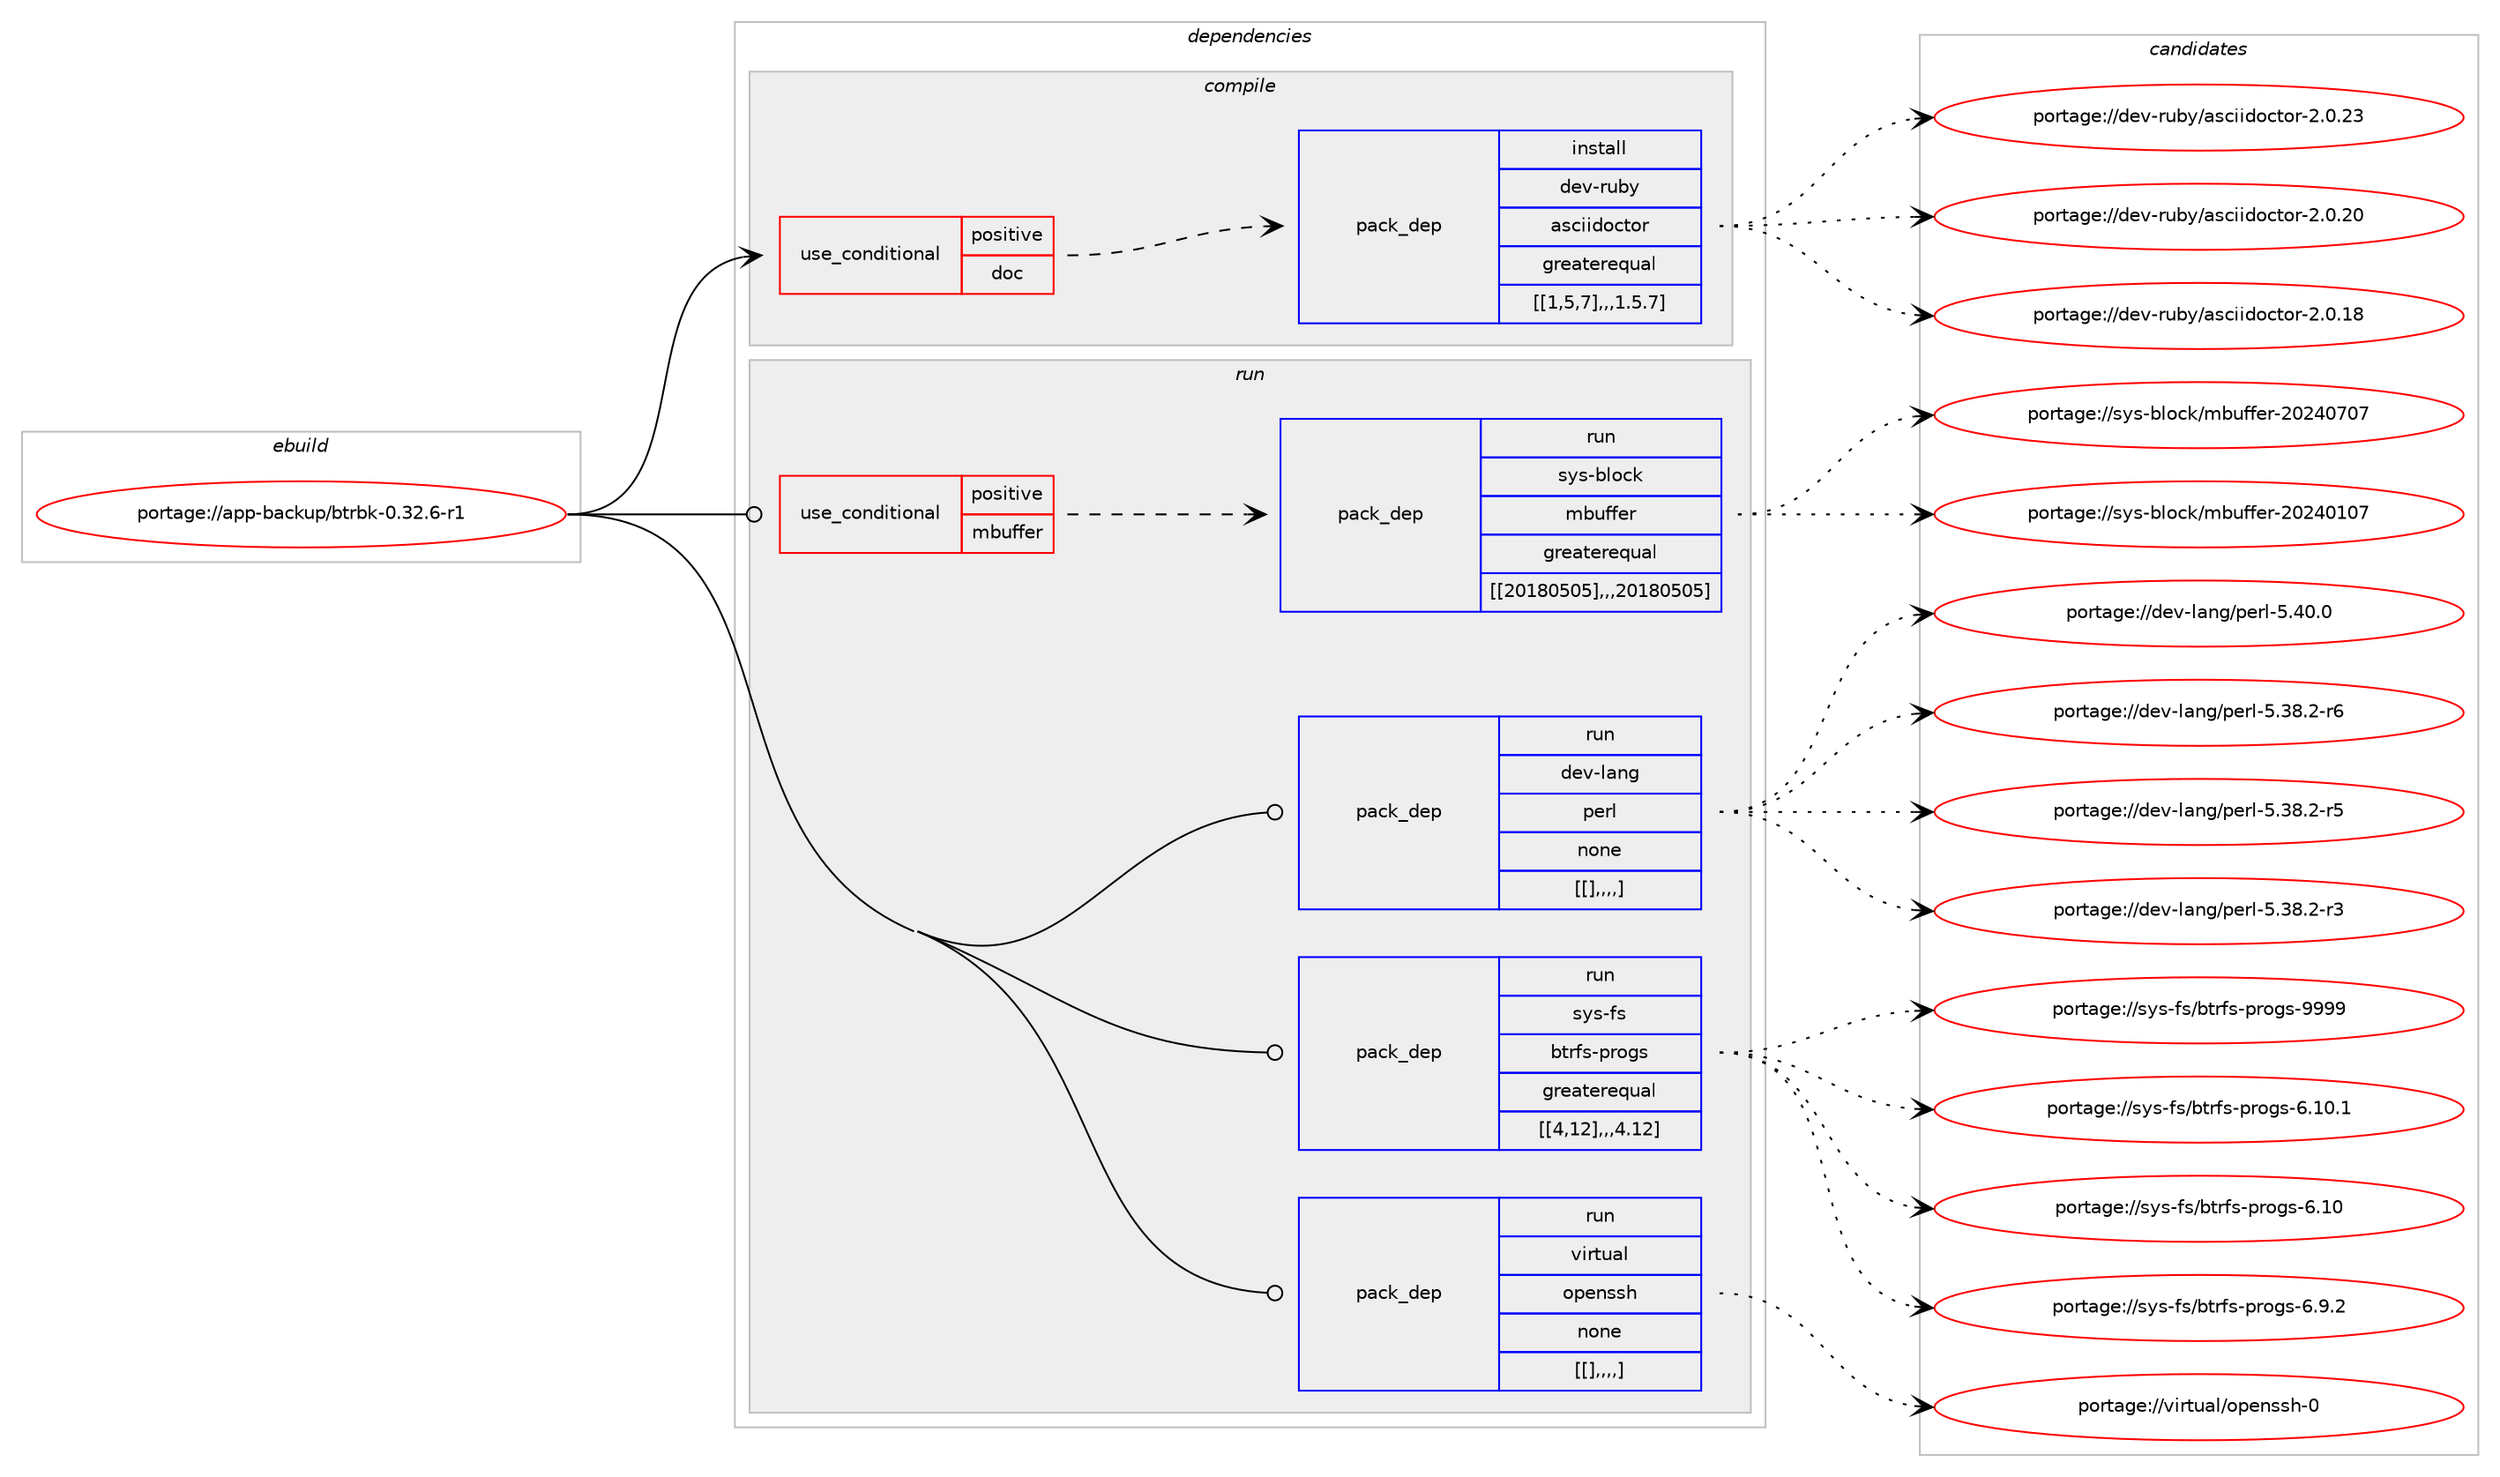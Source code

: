 digraph prolog {

# *************
# Graph options
# *************

newrank=true;
concentrate=true;
compound=true;
graph [rankdir=LR,fontname=Helvetica,fontsize=10,ranksep=1.5];#, ranksep=2.5, nodesep=0.2];
edge  [arrowhead=vee];
node  [fontname=Helvetica,fontsize=10];

# **********
# The ebuild
# **********

subgraph cluster_leftcol {
color=gray;
label=<<i>ebuild</i>>;
id [label="portage://app-backup/btrbk-0.32.6-r1", color=red, width=4, href="../app-backup/btrbk-0.32.6-r1.svg"];
}

# ****************
# The dependencies
# ****************

subgraph cluster_midcol {
color=gray;
label=<<i>dependencies</i>>;
subgraph cluster_compile {
fillcolor="#eeeeee";
style=filled;
label=<<i>compile</i>>;
subgraph cond2846 {
dependency9888 [label=<<TABLE BORDER="0" CELLBORDER="1" CELLSPACING="0" CELLPADDING="4"><TR><TD ROWSPAN="3" CELLPADDING="10">use_conditional</TD></TR><TR><TD>positive</TD></TR><TR><TD>doc</TD></TR></TABLE>>, shape=none, color=red];
subgraph pack6997 {
dependency9889 [label=<<TABLE BORDER="0" CELLBORDER="1" CELLSPACING="0" CELLPADDING="4" WIDTH="220"><TR><TD ROWSPAN="6" CELLPADDING="30">pack_dep</TD></TR><TR><TD WIDTH="110">install</TD></TR><TR><TD>dev-ruby</TD></TR><TR><TD>asciidoctor</TD></TR><TR><TD>greaterequal</TD></TR><TR><TD>[[1,5,7],,,1.5.7]</TD></TR></TABLE>>, shape=none, color=blue];
}
dependency9888:e -> dependency9889:w [weight=20,style="dashed",arrowhead="vee"];
}
id:e -> dependency9888:w [weight=20,style="solid",arrowhead="vee"];
}
subgraph cluster_compileandrun {
fillcolor="#eeeeee";
style=filled;
label=<<i>compile and run</i>>;
}
subgraph cluster_run {
fillcolor="#eeeeee";
style=filled;
label=<<i>run</i>>;
subgraph cond2847 {
dependency9890 [label=<<TABLE BORDER="0" CELLBORDER="1" CELLSPACING="0" CELLPADDING="4"><TR><TD ROWSPAN="3" CELLPADDING="10">use_conditional</TD></TR><TR><TD>positive</TD></TR><TR><TD>mbuffer</TD></TR></TABLE>>, shape=none, color=red];
subgraph pack6998 {
dependency9891 [label=<<TABLE BORDER="0" CELLBORDER="1" CELLSPACING="0" CELLPADDING="4" WIDTH="220"><TR><TD ROWSPAN="6" CELLPADDING="30">pack_dep</TD></TR><TR><TD WIDTH="110">run</TD></TR><TR><TD>sys-block</TD></TR><TR><TD>mbuffer</TD></TR><TR><TD>greaterequal</TD></TR><TR><TD>[[20180505],,,20180505]</TD></TR></TABLE>>, shape=none, color=blue];
}
dependency9890:e -> dependency9891:w [weight=20,style="dashed",arrowhead="vee"];
}
id:e -> dependency9890:w [weight=20,style="solid",arrowhead="odot"];
subgraph pack6999 {
dependency9892 [label=<<TABLE BORDER="0" CELLBORDER="1" CELLSPACING="0" CELLPADDING="4" WIDTH="220"><TR><TD ROWSPAN="6" CELLPADDING="30">pack_dep</TD></TR><TR><TD WIDTH="110">run</TD></TR><TR><TD>dev-lang</TD></TR><TR><TD>perl</TD></TR><TR><TD>none</TD></TR><TR><TD>[[],,,,]</TD></TR></TABLE>>, shape=none, color=blue];
}
id:e -> dependency9892:w [weight=20,style="solid",arrowhead="odot"];
subgraph pack7000 {
dependency9893 [label=<<TABLE BORDER="0" CELLBORDER="1" CELLSPACING="0" CELLPADDING="4" WIDTH="220"><TR><TD ROWSPAN="6" CELLPADDING="30">pack_dep</TD></TR><TR><TD WIDTH="110">run</TD></TR><TR><TD>sys-fs</TD></TR><TR><TD>btrfs-progs</TD></TR><TR><TD>greaterequal</TD></TR><TR><TD>[[4,12],,,4.12]</TD></TR></TABLE>>, shape=none, color=blue];
}
id:e -> dependency9893:w [weight=20,style="solid",arrowhead="odot"];
subgraph pack7001 {
dependency9894 [label=<<TABLE BORDER="0" CELLBORDER="1" CELLSPACING="0" CELLPADDING="4" WIDTH="220"><TR><TD ROWSPAN="6" CELLPADDING="30">pack_dep</TD></TR><TR><TD WIDTH="110">run</TD></TR><TR><TD>virtual</TD></TR><TR><TD>openssh</TD></TR><TR><TD>none</TD></TR><TR><TD>[[],,,,]</TD></TR></TABLE>>, shape=none, color=blue];
}
id:e -> dependency9894:w [weight=20,style="solid",arrowhead="odot"];
}
}

# **************
# The candidates
# **************

subgraph cluster_choices {
rank=same;
color=gray;
label=<<i>candidates</i>>;

subgraph choice6997 {
color=black;
nodesep=1;
choice10010111845114117981214797115991051051001119911611111445504648465051 [label="portage://dev-ruby/asciidoctor-2.0.23", color=red, width=4,href="../dev-ruby/asciidoctor-2.0.23.svg"];
choice10010111845114117981214797115991051051001119911611111445504648465048 [label="portage://dev-ruby/asciidoctor-2.0.20", color=red, width=4,href="../dev-ruby/asciidoctor-2.0.20.svg"];
choice10010111845114117981214797115991051051001119911611111445504648464956 [label="portage://dev-ruby/asciidoctor-2.0.18", color=red, width=4,href="../dev-ruby/asciidoctor-2.0.18.svg"];
dependency9889:e -> choice10010111845114117981214797115991051051001119911611111445504648465051:w [style=dotted,weight="100"];
dependency9889:e -> choice10010111845114117981214797115991051051001119911611111445504648465048:w [style=dotted,weight="100"];
dependency9889:e -> choice10010111845114117981214797115991051051001119911611111445504648464956:w [style=dotted,weight="100"];
}
subgraph choice6998 {
color=black;
nodesep=1;
choice1151211154598108111991074710998117102102101114455048505248554855 [label="portage://sys-block/mbuffer-20240707", color=red, width=4,href="../sys-block/mbuffer-20240707.svg"];
choice1151211154598108111991074710998117102102101114455048505248494855 [label="portage://sys-block/mbuffer-20240107", color=red, width=4,href="../sys-block/mbuffer-20240107.svg"];
dependency9891:e -> choice1151211154598108111991074710998117102102101114455048505248554855:w [style=dotted,weight="100"];
dependency9891:e -> choice1151211154598108111991074710998117102102101114455048505248494855:w [style=dotted,weight="100"];
}
subgraph choice6999 {
color=black;
nodesep=1;
choice10010111845108971101034711210111410845534652484648 [label="portage://dev-lang/perl-5.40.0", color=red, width=4,href="../dev-lang/perl-5.40.0.svg"];
choice100101118451089711010347112101114108455346515646504511454 [label="portage://dev-lang/perl-5.38.2-r6", color=red, width=4,href="../dev-lang/perl-5.38.2-r6.svg"];
choice100101118451089711010347112101114108455346515646504511453 [label="portage://dev-lang/perl-5.38.2-r5", color=red, width=4,href="../dev-lang/perl-5.38.2-r5.svg"];
choice100101118451089711010347112101114108455346515646504511451 [label="portage://dev-lang/perl-5.38.2-r3", color=red, width=4,href="../dev-lang/perl-5.38.2-r3.svg"];
dependency9892:e -> choice10010111845108971101034711210111410845534652484648:w [style=dotted,weight="100"];
dependency9892:e -> choice100101118451089711010347112101114108455346515646504511454:w [style=dotted,weight="100"];
dependency9892:e -> choice100101118451089711010347112101114108455346515646504511453:w [style=dotted,weight="100"];
dependency9892:e -> choice100101118451089711010347112101114108455346515646504511451:w [style=dotted,weight="100"];
}
subgraph choice7000 {
color=black;
nodesep=1;
choice115121115451021154798116114102115451121141111031154557575757 [label="portage://sys-fs/btrfs-progs-9999", color=red, width=4,href="../sys-fs/btrfs-progs-9999.svg"];
choice1151211154510211547981161141021154511211411110311545544649484649 [label="portage://sys-fs/btrfs-progs-6.10.1", color=red, width=4,href="../sys-fs/btrfs-progs-6.10.1.svg"];
choice115121115451021154798116114102115451121141111031154554464948 [label="portage://sys-fs/btrfs-progs-6.10", color=red, width=4,href="../sys-fs/btrfs-progs-6.10.svg"];
choice11512111545102115479811611410211545112114111103115455446574650 [label="portage://sys-fs/btrfs-progs-6.9.2", color=red, width=4,href="../sys-fs/btrfs-progs-6.9.2.svg"];
dependency9893:e -> choice115121115451021154798116114102115451121141111031154557575757:w [style=dotted,weight="100"];
dependency9893:e -> choice1151211154510211547981161141021154511211411110311545544649484649:w [style=dotted,weight="100"];
dependency9893:e -> choice115121115451021154798116114102115451121141111031154554464948:w [style=dotted,weight="100"];
dependency9893:e -> choice11512111545102115479811611410211545112114111103115455446574650:w [style=dotted,weight="100"];
}
subgraph choice7001 {
color=black;
nodesep=1;
choice11810511411611797108471111121011101151151044548 [label="portage://virtual/openssh-0", color=red, width=4,href="../virtual/openssh-0.svg"];
dependency9894:e -> choice11810511411611797108471111121011101151151044548:w [style=dotted,weight="100"];
}
}

}
